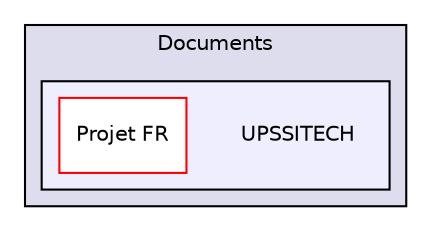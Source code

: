 digraph "D:/Documents/UPSSITECH" {
  compound=true
  node [ fontsize="10", fontname="Helvetica"];
  edge [ labelfontsize="10", labelfontname="Helvetica"];
  subgraph clusterdir_f396504afdc959660871b003fa10164d {
    graph [ bgcolor="#ddddee", pencolor="black", label="Documents" fontname="Helvetica", fontsize="10", URL="dir_f396504afdc959660871b003fa10164d.html"]
  subgraph clusterdir_6fd14bde4b3e4e3c87dfd3d5c5c24791 {
    graph [ bgcolor="#eeeeff", pencolor="black", label="" URL="dir_6fd14bde4b3e4e3c87dfd3d5c5c24791.html"];
    dir_6fd14bde4b3e4e3c87dfd3d5c5c24791 [shape=plaintext label="UPSSITECH"];
    dir_2e505e07b1faf70f05b37476e6576f40 [shape=box label="Projet FR" color="red" fillcolor="white" style="filled" URL="dir_2e505e07b1faf70f05b37476e6576f40.html"];
  }
  }
}
